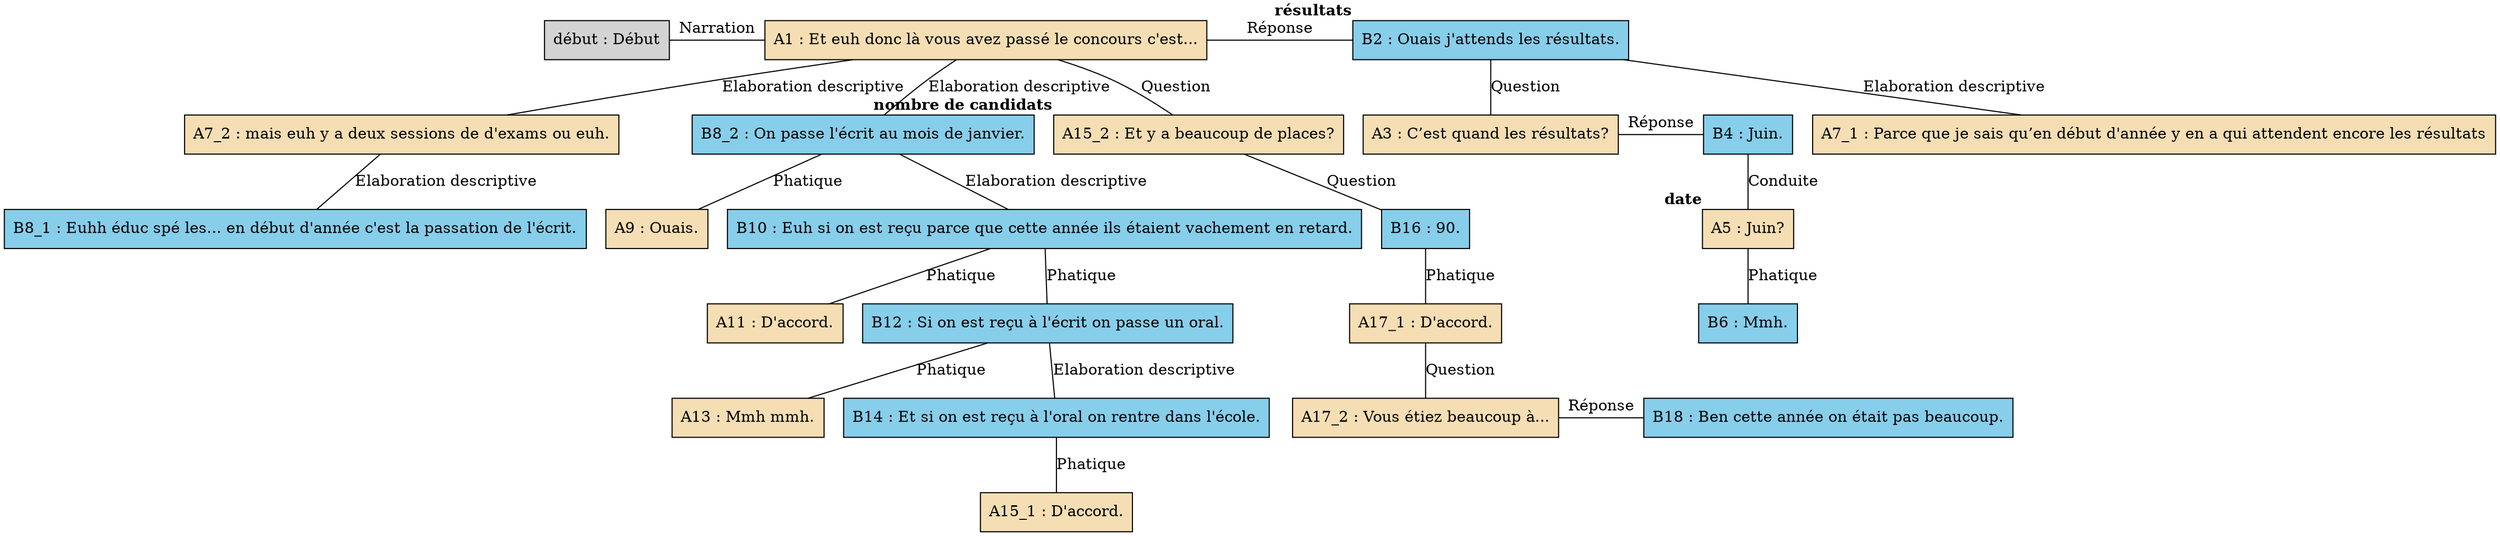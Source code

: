digraph C03 {
	node [shape=box style=filled]
	"début" [label="début : Début" xlabel=""]
	A1 [label="A1 : Et euh donc là vous avez passé le concours c'est..." fillcolor=wheat xlabel=""]
	B2 [label="B2 : Ouais j'attends les résultats." fillcolor=skyblue xlabel=<<B>résultats</B>>]
	A3 [label="A3 : C’est quand les résultats?" fillcolor=wheat xlabel=""]
	B4 [label="B4 : Juin." fillcolor=skyblue xlabel=""]
	A5 [label="A5 : Juin?" fillcolor=wheat xlabel=<<B>date</B>>]
	B6 [label="B6 : Mmh." fillcolor=skyblue xlabel=""]
	A7_1 [label="A7_1 : Parce que je sais qu’en début d'année y en a qui attendent encore les résultats" fillcolor=wheat xlabel=""]
	A7_2 [label="A7_2 : mais euh y a deux sessions de d'exams ou euh." fillcolor=wheat xlabel=""]
	B8_1 [label="B8_1 : Euhh éduc spé les... en début d'année c'est la passation de l'écrit." fillcolor=skyblue xlabel=""]
	B8_2 [label="B8_2 : On passe l'écrit au mois de janvier." fillcolor=skyblue xlabel=""]
	A9 [label="A9 : Ouais." fillcolor=wheat xlabel=""]
	B10 [label="B10 : Euh si on est reçu parce que cette année ils étaient vachement en retard." fillcolor=skyblue xlabel=""]
	A11 [label="A11 : D'accord." fillcolor=wheat xlabel=""]
	B12 [label="B12 : Si on est reçu à l'écrit on passe un oral." fillcolor=skyblue xlabel=""]
	A13 [label="A13 : Mmh mmh." fillcolor=wheat xlabel=""]
	B14 [label="B14 : Et si on est reçu à l'oral on rentre dans l'école." fillcolor=skyblue xlabel=""]
	A15_1 [label="A15_1 : D'accord." fillcolor=wheat xlabel=""]
	A15_2 [label="A15_2 : Et y a beaucoup de places?" fillcolor=wheat xlabel=<<B>nombre de candidats</B>>]
	B16 [label="B16 : 90." fillcolor=skyblue xlabel=""]
	A17_1 [label="A17_1 : D'accord." fillcolor=wheat xlabel=""]
	A17_2 [label="A17_2 : Vous étiez beaucoup à..." fillcolor=wheat xlabel=""]
	B18 [label="B18 : Ben cette année on était pas beaucoup." fillcolor=skyblue xlabel=""]
	{
		rank=same
		"début"
		A1
		"début" -> A1 [label=Narration dir=none]
	}
	{
		rank=same
		A1
		B2
		A1 -> B2 [label="Réponse" dir=none]
	}
	B2 -> A3 [label=Question dir=none]
	{
		rank=same
		A3
		B4
		A3 -> B4 [label="Réponse" dir=none]
	}
	B4 -> A5 [label=Conduite dir=none]
	A5 -> B6 [label=Phatique dir=none]
	B2 -> A7_1 [label="Elaboration descriptive" dir=none]
	A1 -> A7_2 [label="Elaboration descriptive" dir=none]
	A7_2 -> B8_1 [label="Elaboration descriptive" dir=none]
	A1 -> B8_2 [label="Elaboration descriptive" dir=none]
	B8_2 -> A9 [label=Phatique dir=none]
	B8_2 -> B10 [label="Elaboration descriptive" dir=none]
	B10 -> A11 [label=Phatique dir=none]
	B10 -> B12 [label=Phatique dir=none]
	B12 -> A13 [label=Phatique dir=none]
	B12 -> B14 [label="Elaboration descriptive" dir=none]
	B14 -> A15_1 [label=Phatique dir=none]
	A1 -> A15_2 [label=Question dir=none]
	A15_2 -> B16 [label=Question dir=none]
	B16 -> A17_1 [label=Phatique dir=none]
	A17_1 -> A17_2 [label=Question dir=none]
	{
		rank=same
		A17_2
		B18
		A17_2 -> B18 [label="Réponse" dir=none]
	}
}
